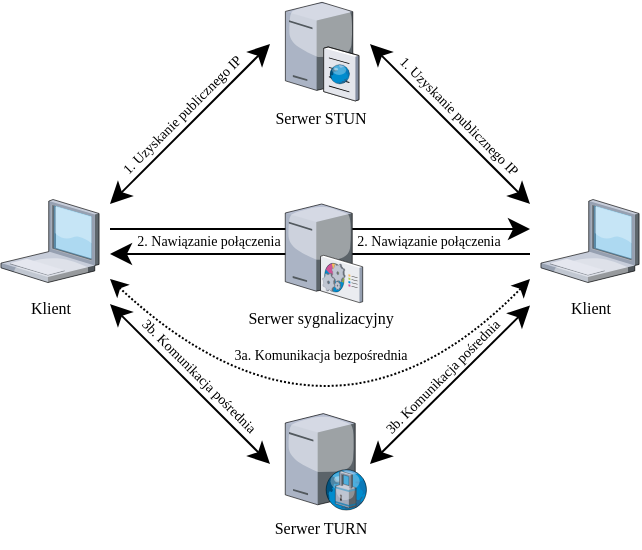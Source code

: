 <mxfile version="20.2.7" type="device"><diagram id="UE5XZXbZHwU9QPf1YlDD" name="Page-1"><mxGraphModel dx="687" dy="374" grid="1" gridSize="10" guides="1" tooltips="1" connect="1" arrows="1" fold="1" page="1" pageScale="1" pageWidth="850" pageHeight="1100" math="0" shadow="0"><root><mxCell id="0"/><mxCell id="1" parent="0"/><mxCell id="f6KWhibF3yFalXJ4Moj2-7" value="&lt;font style=&quot;font-size: 8px;&quot;&gt;Klient&lt;/font&gt;" style="text;html=1;resizable=0;autosize=1;align=center;verticalAlign=middle;points=[];fillColor=none;strokeColor=none;rounded=0;fontSize=8;fontFamily=Computer Modern;fontSource=https%3A%2F%2Fwww.1001fonts.com%2Fdownload%2Ffont%2Fcmu.serif-roman.ttf;" parent="1" vertex="1"><mxGeometry x="200" y="361.5" width="40" height="20" as="geometry"/></mxCell><mxCell id="f6KWhibF3yFalXJ4Moj2-8" value="&lt;font style=&quot;font-size: 8px;&quot;&gt;Klient&lt;/font&gt;" style="text;html=1;resizable=0;autosize=1;align=center;verticalAlign=middle;points=[];fillColor=none;strokeColor=none;rounded=0;fontFamily=Computer Modern;fontSource=https%3A%2F%2Fwww.1001fonts.com%2Fdownload%2Ffont%2Fcmu.serif-roman.ttf;fontSize=8;" parent="1" vertex="1"><mxGeometry x="470" y="361.5" width="40" height="20" as="geometry"/></mxCell><mxCell id="f6KWhibF3yFalXJ4Moj2-9" value="&lt;font style=&quot;font-size: 8px;&quot;&gt;Serwer sygnalizacyjny&lt;/font&gt;" style="text;html=1;resizable=0;autosize=1;align=center;verticalAlign=middle;points=[];fillColor=none;strokeColor=none;rounded=0;fontFamily=Computer Modern;fontSource=https%3A%2F%2Fwww.1001fonts.com%2Fdownload%2Ffont%2Fcmu.serif-roman.ttf;fontSize=8;" parent="1" vertex="1"><mxGeometry x="305" y="367" width="100" height="20" as="geometry"/></mxCell><mxCell id="f6KWhibF3yFalXJ4Moj2-10" value="&lt;font style=&quot;font-size: 8px;&quot;&gt;Serwer STUN&lt;/font&gt;" style="text;html=1;resizable=0;autosize=1;align=center;verticalAlign=middle;points=[];fillColor=none;strokeColor=none;rounded=0;fontFamily=Computer Modern;fontSource=https%3A%2F%2Fwww.1001fonts.com%2Fdownload%2Ffont%2Fcmu.serif-roman.ttf;fontSize=8;" parent="1" vertex="1"><mxGeometry x="320" y="267" width="70" height="20" as="geometry"/></mxCell><mxCell id="f6KWhibF3yFalXJ4Moj2-11" value="&lt;font style=&quot;font-size: 8px;&quot;&gt;Serwer TURN&lt;/font&gt;" style="text;html=1;resizable=0;autosize=1;align=center;verticalAlign=middle;points=[];fillColor=none;strokeColor=none;rounded=0;fontFamily=Computer Modern;fontSource=https%3A%2F%2Fwww.1001fonts.com%2Fdownload%2Ffont%2Fcmu.serif-roman.ttf;fontSize=8;" parent="1" vertex="1"><mxGeometry x="320" y="472" width="70" height="20" as="geometry"/></mxCell><mxCell id="f6KWhibF3yFalXJ4Moj2-14" value="" style="endArrow=classic;startArrow=classic;html=1;rounded=0;shadow=0;sketch=0;fontFamily=Computer Modern;fontSource=https%3A%2F%2Fwww.1001fonts.com%2Fdownload%2Ffont%2Fcmu.serif-roman.ttf;fontSize=7;startSize=8;endSize=8;targetPerimeterSpacing=-2;strokeColor=default;strokeWidth=1;" parent="1" edge="1"><mxGeometry width="50" height="50" relative="1" as="geometry"><mxPoint x="250" y="320" as="sourcePoint"/><mxPoint x="330" y="240" as="targetPoint"/></mxGeometry></mxCell><mxCell id="f6KWhibF3yFalXJ4Moj2-18" value="" style="endArrow=classic;startArrow=classic;html=1;rounded=0;shadow=0;sketch=0;fontFamily=Computer Modern;fontSource=https%3A%2F%2Fwww.1001fonts.com%2Fdownload%2Ffont%2Fcmu.serif-roman.ttf;fontSize=7;startSize=8;endSize=8;strokeColor=default;strokeWidth=1;targetPerimeterSpacing=-2;" parent="1" edge="1"><mxGeometry width="50" height="50" relative="1" as="geometry"><mxPoint x="460" y="320" as="sourcePoint"/><mxPoint x="380" y="240" as="targetPoint"/></mxGeometry></mxCell><mxCell id="f6KWhibF3yFalXJ4Moj2-21" value="" style="endArrow=classic;startArrow=classic;html=1;rounded=0;shadow=0;sketch=0;fontFamily=Computer Modern;fontSource=https%3A%2F%2Fwww.1001fonts.com%2Fdownload%2Ffont%2Fcmu.serif-roman.ttf;fontSize=7;startSize=8;endSize=8;targetPerimeterSpacing=-2;strokeColor=default;strokeWidth=1;entryX=0.13;entryY=-0.041;entryDx=0;entryDy=0;entryPerimeter=0;" parent="1" edge="1"><mxGeometry width="50" height="50" relative="1" as="geometry"><mxPoint x="330" y="450" as="sourcePoint"/><mxPoint x="250.0" y="370" as="targetPoint"/></mxGeometry></mxCell><mxCell id="f6KWhibF3yFalXJ4Moj2-22" value="" style="endArrow=classic;startArrow=classic;html=1;rounded=0;shadow=0;sketch=0;fontFamily=Computer Modern;fontSource=https%3A%2F%2Fwww.1001fonts.com%2Fdownload%2Ffont%2Fcmu.serif-roman.ttf;fontSize=7;startSize=8;endSize=8;targetPerimeterSpacing=-2;strokeColor=default;strokeWidth=1;entryX=0.13;entryY=-0.041;entryDx=0;entryDy=0;entryPerimeter=0;" parent="1" edge="1"><mxGeometry width="50" height="50" relative="1" as="geometry"><mxPoint x="380" y="450" as="sourcePoint"/><mxPoint x="460.0" y="370.77" as="targetPoint"/></mxGeometry></mxCell><mxCell id="f6KWhibF3yFalXJ4Moj2-23" value="&lt;font style=&quot;font-size: 7px;&quot;&gt;1. Uzyskanie publicznego IP&lt;br style=&quot;font-size: 7px;&quot;&gt;&lt;/font&gt;" style="text;html=1;resizable=0;autosize=1;align=center;verticalAlign=middle;points=[];fillColor=none;strokeColor=none;rounded=0;rotation=315;fontFamily=Computer Modern;fontSource=https%3A%2F%2Fwww.1001fonts.com%2Fdownload%2Ffont%2Fcmu.serif-roman.ttf;fontSize=7;" parent="1" vertex="1"><mxGeometry x="236" y="266" width="100" height="20" as="geometry"/></mxCell><mxCell id="f6KWhibF3yFalXJ4Moj2-25" value="&lt;font style=&quot;font-size: 7px;&quot;&gt;1. Uzyskanie publicznego IP&lt;br style=&quot;font-size: 7px;&quot;&gt;&lt;/font&gt;" style="text;html=1;resizable=0;autosize=1;align=center;verticalAlign=middle;points=[];fillColor=none;strokeColor=none;rounded=0;rotation=45;fontFamily=Computer Modern;fontSource=https%3A%2F%2Fwww.1001fonts.com%2Fdownload%2Ffont%2Fcmu.serif-roman.ttf;fontSize=7;" parent="1" vertex="1"><mxGeometry x="374" y="266" width="100" height="20" as="geometry"/></mxCell><mxCell id="f6KWhibF3yFalXJ4Moj2-29" value="&lt;font style=&quot;font-size: 7px;&quot;&gt;3b. Komunikacja pośrednia&lt;br style=&quot;font-size: 7px;&quot;&gt;&lt;/font&gt;" style="text;html=1;resizable=0;autosize=1;align=center;verticalAlign=middle;points=[];fillColor=none;strokeColor=none;rounded=0;rotation=45;fontFamily=Computer Modern;fontSource=https%3A%2F%2Fwww.1001fonts.com%2Fdownload%2Ffont%2Fcmu.serif-roman.ttf;fontSize=7;" parent="1" vertex="1"><mxGeometry x="244" y="396" width="100" height="20" as="geometry"/></mxCell><mxCell id="f6KWhibF3yFalXJ4Moj2-30" value="&lt;font style=&quot;font-size: 7px;&quot;&gt;3b. Komunikacja pośrednia&lt;br style=&quot;font-size: 7px;&quot;&gt;&lt;/font&gt;" style="text;html=1;resizable=0;autosize=1;align=center;verticalAlign=middle;points=[];fillColor=none;strokeColor=none;rounded=0;rotation=315;fontFamily=Computer Modern;fontSource=https%3A%2F%2Fwww.1001fonts.com%2Fdownload%2Ffont%2Fcmu.serif-roman.ttf;fontSize=7;" parent="1" vertex="1"><mxGeometry x="366" y="396.5" width="100" height="20" as="geometry"/></mxCell><mxCell id="58Sar-WBsPMaiAQAFqMq-1" value="" style="verticalLabelPosition=bottom;sketch=0;aspect=fixed;html=1;verticalAlign=top;strokeColor=none;align=center;outlineConnect=0;shape=mxgraph.citrix.laptop_1;" parent="1" vertex="1"><mxGeometry x="195.48" y="317.75" width="49.05" height="41.5" as="geometry"/></mxCell><mxCell id="58Sar-WBsPMaiAQAFqMq-2" value="" style="verticalLabelPosition=bottom;sketch=0;aspect=fixed;html=1;verticalAlign=top;strokeColor=none;align=center;outlineConnect=0;shape=mxgraph.citrix.laptop_1;" parent="1" vertex="1"><mxGeometry x="465.48" y="317.75" width="49.05" height="41.5" as="geometry"/></mxCell><mxCell id="58Sar-WBsPMaiAQAFqMq-4" value="" style="verticalLabelPosition=bottom;sketch=0;aspect=fixed;html=1;verticalAlign=top;strokeColor=none;align=center;outlineConnect=0;shape=mxgraph.citrix.cache_server;" parent="1" vertex="1"><mxGeometry x="337.69" y="218" width="36.68" height="50.38" as="geometry"/></mxCell><mxCell id="58Sar-WBsPMaiAQAFqMq-5" value="" style="verticalLabelPosition=bottom;sketch=0;aspect=fixed;html=1;verticalAlign=top;strokeColor=none;align=center;outlineConnect=0;shape=mxgraph.citrix.proxy_server;" parent="1" vertex="1"><mxGeometry x="337.63" y="424.81" width="40.96" height="48.19" as="geometry"/></mxCell><mxCell id="ayEDk2xqNNItRDU41_jY-1" value="" style="endArrow=classic;startArrow=none;html=1;rounded=0;shadow=0;sketch=0;fontFamily=Computer Modern;fontSource=https%3A%2F%2Fwww.1001fonts.com%2Fdownload%2Ffont%2Fcmu.serif-roman.ttf;fontSize=7;startSize=8;endSize=8;targetPerimeterSpacing=-2;strokeColor=default;strokeWidth=1;startFill=0;endFill=1;" parent="1" edge="1"><mxGeometry width="50" height="50" relative="1" as="geometry"><mxPoint x="250" y="332.5" as="sourcePoint"/><mxPoint x="460" y="332.5" as="targetPoint"/></mxGeometry></mxCell><mxCell id="M5Vt-KhtfHRXlDFn9iUI-1" value="" style="endArrow=classic;startArrow=classic;html=1;strokeColor=default;dashed=1;dashPattern=1 1;jumpStyle=line;curved=1;" parent="1" edge="1"><mxGeometry width="50" height="50" relative="1" as="geometry"><mxPoint x="250" y="357.5" as="sourcePoint"/><mxPoint x="460" y="357.5" as="targetPoint"/><Array as="points"><mxPoint x="360" y="460"/></Array></mxGeometry></mxCell><mxCell id="M5Vt-KhtfHRXlDFn9iUI-4" value="&lt;font style=&quot;font-size: 7px;&quot;&gt;3a. Komunikacja bezpośrednia&lt;br style=&quot;font-size: 7px;&quot;&gt;&lt;/font&gt;" style="text;html=1;resizable=0;autosize=1;align=center;verticalAlign=middle;points=[];fillColor=none;strokeColor=none;rounded=0;rotation=0;fontFamily=Computer Modern;fontSource=https%3A%2F%2Fwww.1001fonts.com%2Fdownload%2Ffont%2Fcmu.serif-roman.ttf;fontSize=7;" parent="1" vertex="1"><mxGeometry x="300" y="386" width="110" height="20" as="geometry"/></mxCell><mxCell id="ayEDk2xqNNItRDU41_jY-4" value="&lt;font style=&quot;font-size: 7px;&quot;&gt;2. Nawiązanie połączenia&lt;br style=&quot;font-size: 7px;&quot;&gt;&lt;/font&gt;" style="text;html=1;resizable=0;autosize=1;align=center;verticalAlign=middle;points=[];fillColor=none;strokeColor=none;rounded=0;rotation=0;fontFamily=Computer Modern;fontSource=https%3A%2F%2Fwww.1001fonts.com%2Fdownload%2Ffont%2Fcmu.serif-roman.ttf;fontSize=7;" parent="1" vertex="1"><mxGeometry x="248.53" y="328.75" width="100" height="20" as="geometry"/></mxCell><mxCell id="ayEDk2xqNNItRDU41_jY-5" value="" style="endArrow=none;startArrow=classic;html=1;rounded=0;shadow=0;sketch=0;fontFamily=Computer Modern;fontSource=https%3A%2F%2Fwww.1001fonts.com%2Fdownload%2Ffont%2Fcmu.serif-roman.ttf;fontSize=7;startSize=8;endSize=8;targetPerimeterSpacing=-2;strokeColor=default;strokeWidth=1;startFill=1;endFill=0;" parent="1" edge="1"><mxGeometry width="50" height="50" relative="1" as="geometry"><mxPoint x="250" y="345" as="sourcePoint"/><mxPoint x="460" y="345" as="targetPoint"/></mxGeometry></mxCell><mxCell id="58Sar-WBsPMaiAQAFqMq-3" value="" style="verticalLabelPosition=bottom;sketch=0;aspect=fixed;html=1;verticalAlign=top;strokeColor=none;align=center;outlineConnect=0;shape=mxgraph.citrix.command_center;" parent="1" vertex="1"><mxGeometry x="337.63" y="320" width="38.74" height="49.25" as="geometry"/></mxCell><mxCell id="ayEDk2xqNNItRDU41_jY-6" value="&lt;font style=&quot;font-size: 7px;&quot;&gt;2. Nawiązanie połączenia&lt;br style=&quot;font-size: 7px;&quot;&gt;&lt;/font&gt;" style="text;html=1;resizable=0;autosize=1;align=center;verticalAlign=middle;points=[];fillColor=none;strokeColor=none;rounded=0;rotation=0;fontFamily=Computer Modern;fontSource=https%3A%2F%2Fwww.1001fonts.com%2Fdownload%2Ffont%2Fcmu.serif-roman.ttf;fontSize=7;" parent="1" vertex="1"><mxGeometry x="358.53" y="328.75" width="100" height="20" as="geometry"/></mxCell></root></mxGraphModel></diagram></mxfile>